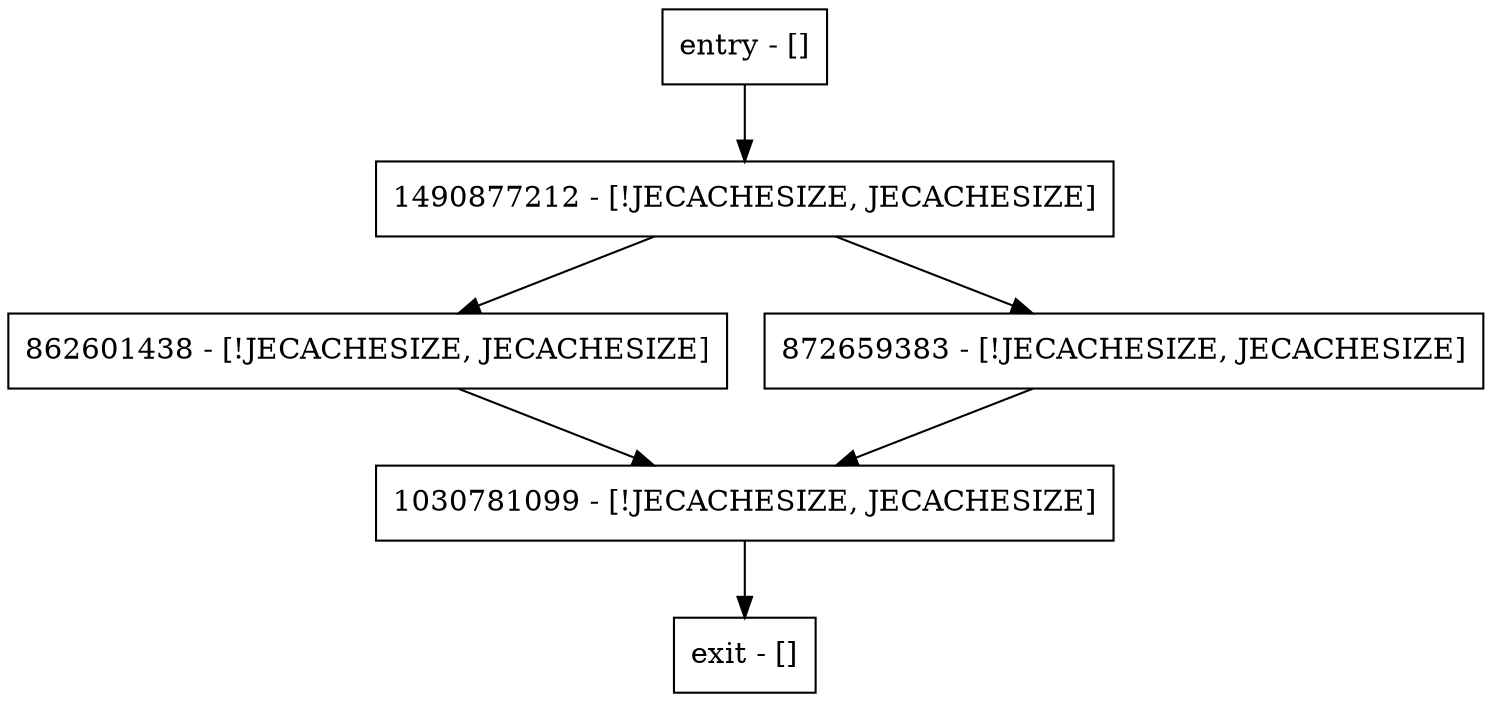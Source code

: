 digraph <clinit> {
node [shape=record];
entry [label="entry - []"];
exit [label="exit - []"];
1490877212 [label="1490877212 - [!JECACHESIZE, JECACHESIZE]"];
862601438 [label="862601438 - [!JECACHESIZE, JECACHESIZE]"];
872659383 [label="872659383 - [!JECACHESIZE, JECACHESIZE]"];
1030781099 [label="1030781099 - [!JECACHESIZE, JECACHESIZE]"];
entry;
exit;
entry -> 1490877212;
1490877212 -> 862601438;
1490877212 -> 872659383;
862601438 -> 1030781099;
872659383 -> 1030781099;
1030781099 -> exit;
}
